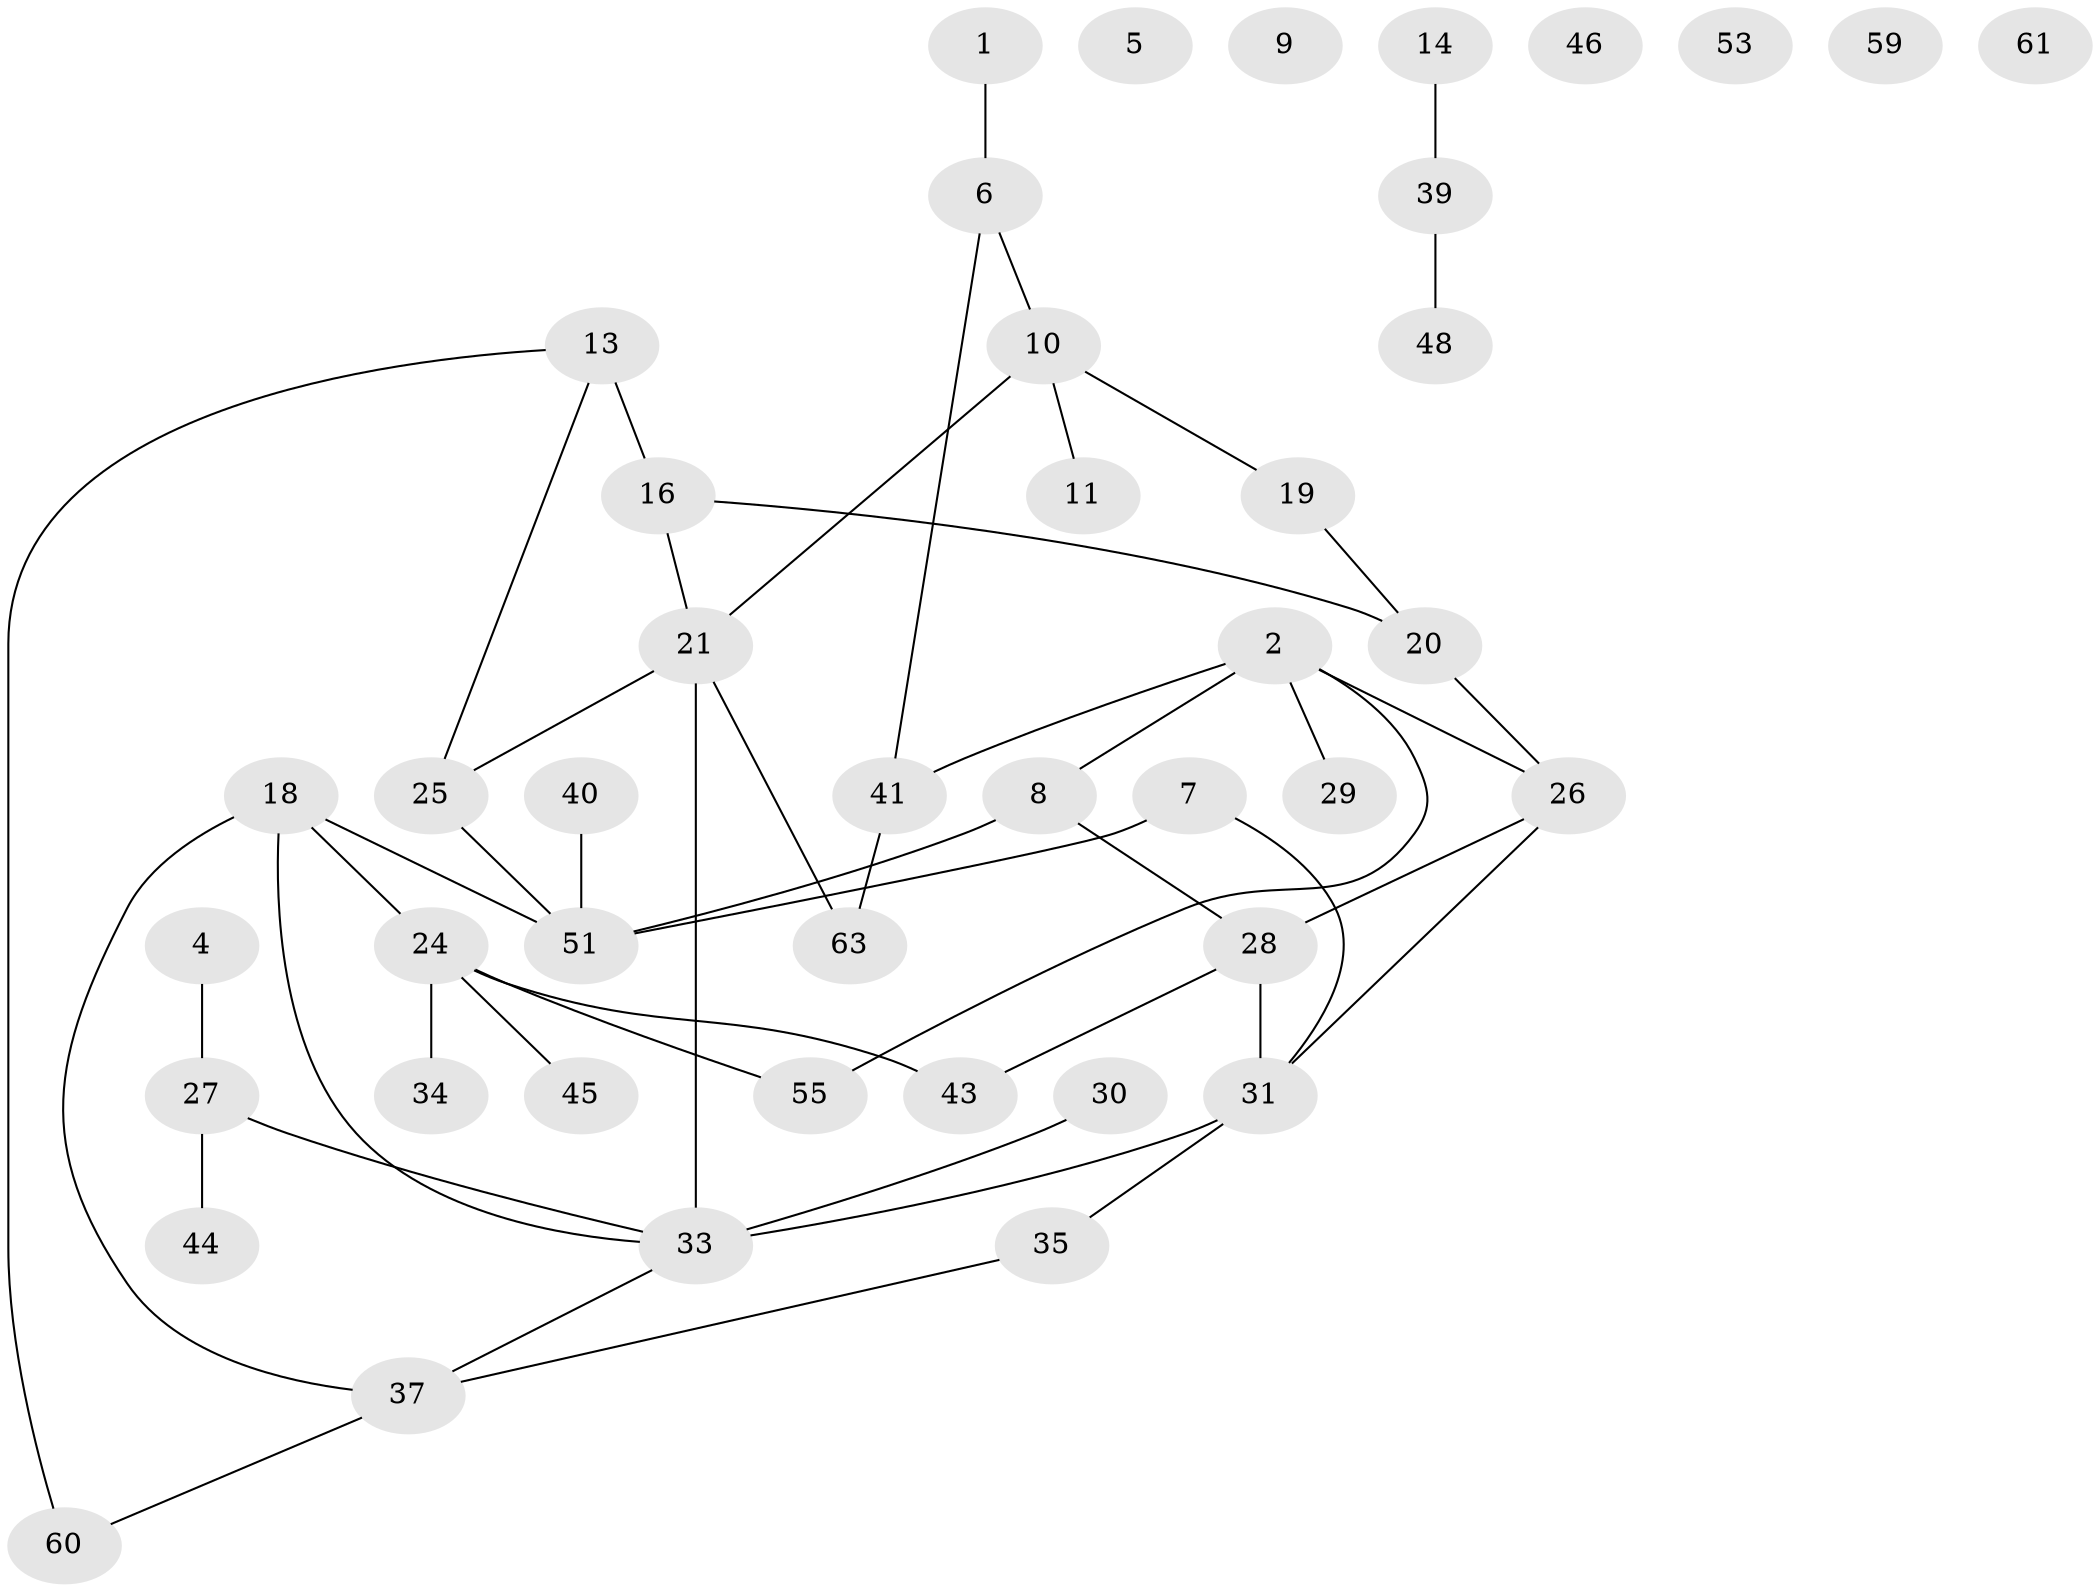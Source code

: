 // Generated by graph-tools (version 1.1) at 2025/23/03/03/25 07:23:27]
// undirected, 44 vertices, 51 edges
graph export_dot {
graph [start="1"]
  node [color=gray90,style=filled];
  1 [super="+3"];
  2 [super="+66"];
  4;
  5;
  6 [super="+23"];
  7;
  8 [super="+12"];
  9 [super="+57"];
  10 [super="+15"];
  11 [super="+52"];
  13 [super="+47"];
  14;
  16 [super="+17"];
  18 [super="+38"];
  19 [super="+22"];
  20 [super="+32"];
  21 [super="+42"];
  24 [super="+69"];
  25;
  26;
  27 [super="+49"];
  28 [super="+36"];
  29;
  30;
  31 [super="+50"];
  33 [super="+56"];
  34 [super="+58"];
  35;
  37 [super="+68"];
  39 [super="+67"];
  40;
  41;
  43 [super="+62"];
  44;
  45;
  46;
  48 [super="+65"];
  51 [super="+54"];
  53;
  55 [super="+64"];
  59;
  60;
  61;
  63;
  1 -- 6;
  2 -- 29;
  2 -- 41;
  2 -- 26;
  2 -- 55;
  2 -- 8;
  4 -- 27;
  6 -- 10;
  6 -- 41;
  7 -- 51;
  7 -- 31;
  8 -- 51;
  8 -- 28;
  10 -- 19;
  10 -- 11;
  10 -- 21;
  13 -- 16 [weight=2];
  13 -- 25;
  13 -- 60;
  14 -- 39;
  16 -- 21;
  16 -- 20;
  18 -- 51 [weight=2];
  18 -- 33;
  18 -- 37;
  18 -- 24;
  19 -- 20;
  20 -- 26;
  21 -- 63;
  21 -- 25;
  21 -- 33;
  24 -- 45;
  24 -- 43;
  24 -- 55;
  24 -- 34;
  25 -- 51;
  26 -- 28;
  26 -- 31;
  27 -- 33;
  27 -- 44;
  28 -- 31;
  28 -- 43;
  30 -- 33;
  31 -- 35;
  31 -- 33 [weight=2];
  33 -- 37;
  35 -- 37;
  37 -- 60;
  39 -- 48;
  40 -- 51;
  41 -- 63;
}
